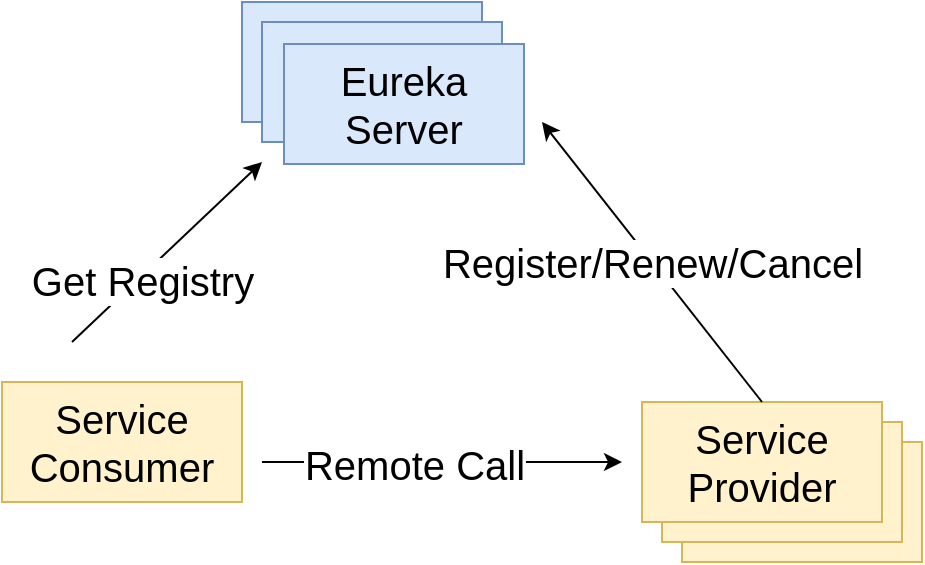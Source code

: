 <mxfile version="14.4.2" type="github">
  <diagram id="lZzIlWxHDhd1xkvi1Q8i" name="Page-1">
    <mxGraphModel dx="1038" dy="511" grid="1" gridSize="10" guides="1" tooltips="1" connect="1" arrows="1" fold="1" page="1" pageScale="1" pageWidth="827" pageHeight="1169" math="0" shadow="0">
      <root>
        <mxCell id="0" />
        <mxCell id="1" parent="0" />
        <mxCell id="slxFpUcY5WgYDSEx4ZVY-1" value="" style="rounded=0;whiteSpace=wrap;html=1;fillColor=#dae8fc;strokeColor=#6c8ebf;" vertex="1" parent="1">
          <mxGeometry x="330" y="120" width="120" height="60" as="geometry" />
        </mxCell>
        <mxCell id="slxFpUcY5WgYDSEx4ZVY-2" value="" style="rounded=0;whiteSpace=wrap;html=1;fillColor=#dae8fc;strokeColor=#6c8ebf;" vertex="1" parent="1">
          <mxGeometry x="340" y="130" width="120" height="60" as="geometry" />
        </mxCell>
        <mxCell id="slxFpUcY5WgYDSEx4ZVY-3" value="Eureka Server" style="rounded=0;whiteSpace=wrap;html=1;fillColor=#dae8fc;strokeColor=#6c8ebf;fontSize=20;" vertex="1" parent="1">
          <mxGeometry x="351" y="141" width="120" height="60" as="geometry" />
        </mxCell>
        <mxCell id="slxFpUcY5WgYDSEx4ZVY-4" value="Service&lt;br style=&quot;font-size: 20px;&quot;&gt;Consumer" style="rounded=0;whiteSpace=wrap;html=1;fillColor=#fff2cc;strokeColor=#d6b656;fontSize=20;" vertex="1" parent="1">
          <mxGeometry x="210" y="310" width="120" height="60" as="geometry" />
        </mxCell>
        <mxCell id="slxFpUcY5WgYDSEx4ZVY-6" value="" style="rounded=0;whiteSpace=wrap;html=1;fillColor=#fff2cc;strokeColor=#d6b656;" vertex="1" parent="1">
          <mxGeometry x="550" y="340" width="120" height="60" as="geometry" />
        </mxCell>
        <mxCell id="slxFpUcY5WgYDSEx4ZVY-7" value="" style="rounded=0;whiteSpace=wrap;html=1;fillColor=#fff2cc;strokeColor=#d6b656;" vertex="1" parent="1">
          <mxGeometry x="540" y="330" width="120" height="60" as="geometry" />
        </mxCell>
        <mxCell id="slxFpUcY5WgYDSEx4ZVY-5" value="Service Provider" style="rounded=0;whiteSpace=wrap;html=1;fontSize=20;fillColor=#fff2cc;strokeColor=#d6b656;" vertex="1" parent="1">
          <mxGeometry x="530" y="320" width="120" height="60" as="geometry" />
        </mxCell>
        <mxCell id="slxFpUcY5WgYDSEx4ZVY-8" value="" style="endArrow=classic;html=1;fontSize=20;" edge="1" parent="1">
          <mxGeometry width="50" height="50" relative="1" as="geometry">
            <mxPoint x="245" y="290" as="sourcePoint" />
            <mxPoint x="340" y="200" as="targetPoint" />
          </mxGeometry>
        </mxCell>
        <mxCell id="slxFpUcY5WgYDSEx4ZVY-9" value="Get Registry" style="edgeLabel;html=1;align=center;verticalAlign=middle;resizable=0;points=[];fontSize=20;" vertex="1" connectable="0" parent="slxFpUcY5WgYDSEx4ZVY-8">
          <mxGeometry x="-0.273" relative="1" as="geometry">
            <mxPoint y="1" as="offset" />
          </mxGeometry>
        </mxCell>
        <mxCell id="slxFpUcY5WgYDSEx4ZVY-11" value="" style="endArrow=classic;html=1;fontSize=20;" edge="1" parent="1">
          <mxGeometry width="50" height="50" relative="1" as="geometry">
            <mxPoint x="340" y="350" as="sourcePoint" />
            <mxPoint x="520" y="350" as="targetPoint" />
          </mxGeometry>
        </mxCell>
        <mxCell id="slxFpUcY5WgYDSEx4ZVY-13" value="Remote Call" style="edgeLabel;html=1;align=center;verticalAlign=middle;resizable=0;points=[];fontSize=20;" vertex="1" connectable="0" parent="slxFpUcY5WgYDSEx4ZVY-11">
          <mxGeometry x="-0.158" y="-1" relative="1" as="geometry">
            <mxPoint as="offset" />
          </mxGeometry>
        </mxCell>
        <mxCell id="slxFpUcY5WgYDSEx4ZVY-12" value="Register/Renew/Cancel" style="endArrow=classic;html=1;fontSize=20;exitX=0.5;exitY=0;exitDx=0;exitDy=0;" edge="1" parent="1" source="slxFpUcY5WgYDSEx4ZVY-5">
          <mxGeometry width="50" height="50" relative="1" as="geometry">
            <mxPoint x="540" y="270" as="sourcePoint" />
            <mxPoint x="480" y="180" as="targetPoint" />
          </mxGeometry>
        </mxCell>
      </root>
    </mxGraphModel>
  </diagram>
</mxfile>

